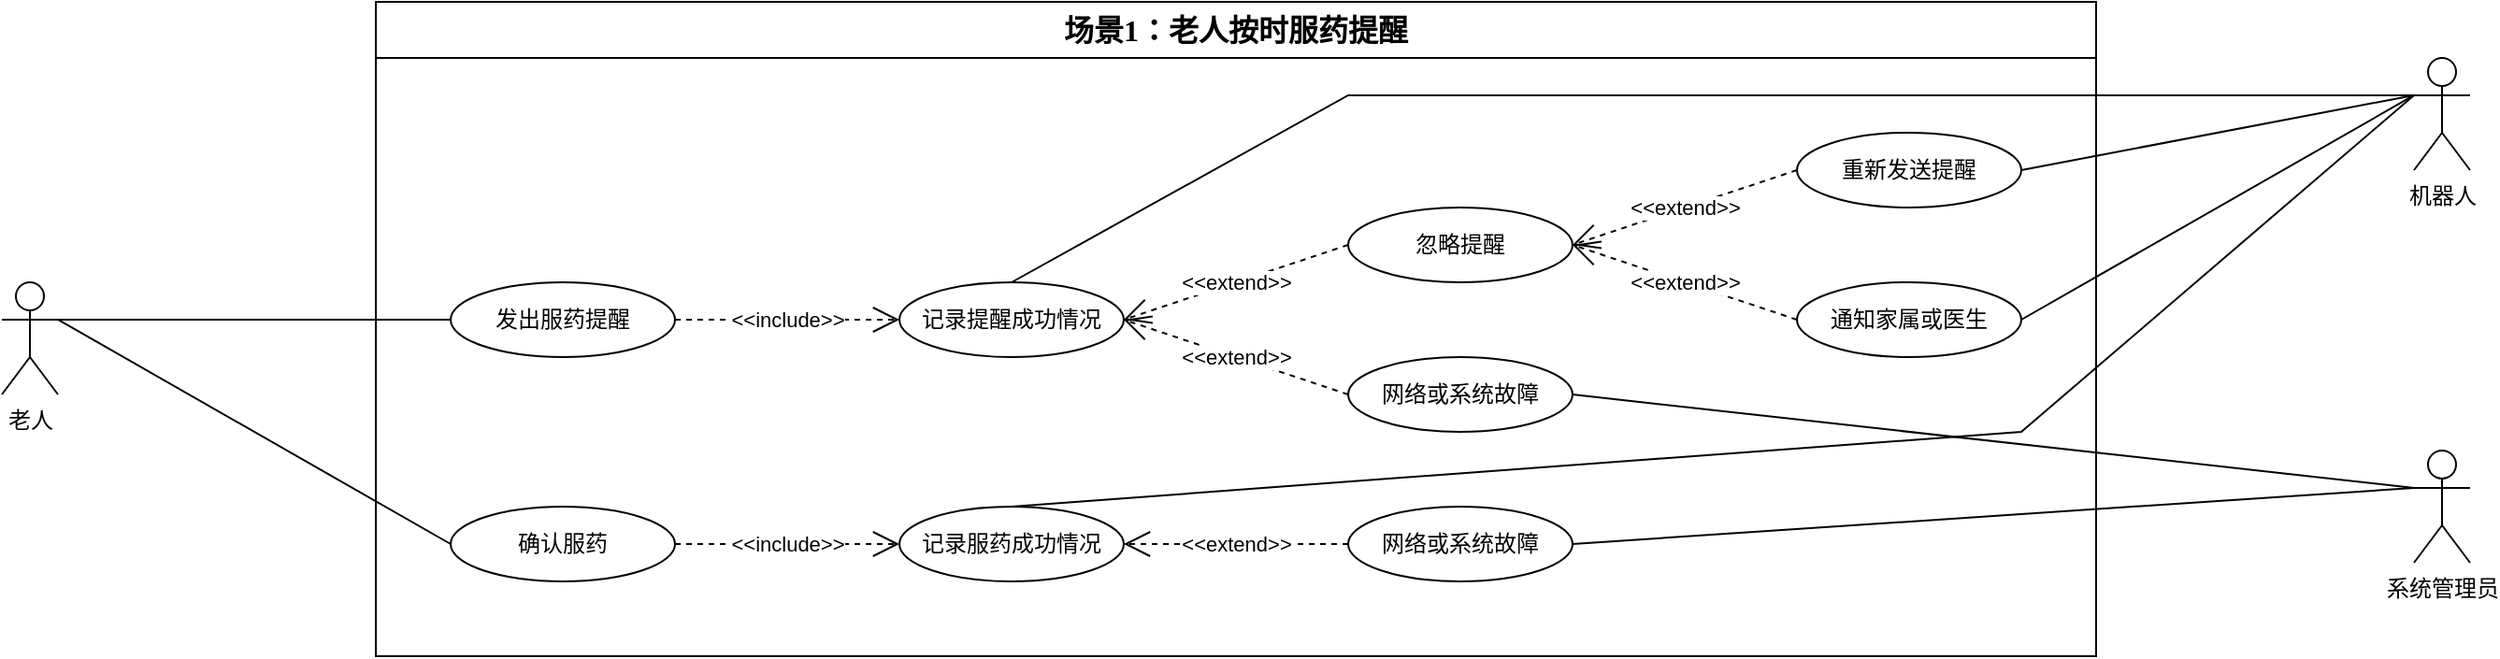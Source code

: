 <mxfile version="22.0.2" type="device">
  <diagram name="第 1 页" id="fSYWZaJNMlL_t06p-1oz">
    <mxGraphModel dx="1563" dy="1272" grid="1" gridSize="10" guides="1" tooltips="1" connect="1" arrows="1" fold="1" page="1" pageScale="1" pageWidth="827" pageHeight="1169" math="0" shadow="0">
      <root>
        <mxCell id="0" />
        <mxCell id="1" parent="0" />
        <mxCell id="fFm2WbIP_SEH0sZtQKVD-21" value="&lt;font face=&quot;新宋体&quot;&gt;老人&lt;/font&gt;" style="shape=umlActor;verticalLabelPosition=bottom;verticalAlign=top;html=1;" parent="1" vertex="1">
          <mxGeometry x="40" y="190" width="30" height="60" as="geometry" />
        </mxCell>
        <mxCell id="fFm2WbIP_SEH0sZtQKVD-22" value="&lt;font face=&quot;新宋体&quot;&gt;机器人&lt;/font&gt;" style="shape=umlActor;verticalLabelPosition=bottom;verticalAlign=top;html=1;" parent="1" vertex="1">
          <mxGeometry x="1330" y="70" width="30" height="60" as="geometry" />
        </mxCell>
        <mxCell id="fFm2WbIP_SEH0sZtQKVD-23" value="&lt;font face=&quot;新宋体&quot;&gt;系统管理员&lt;/font&gt;" style="shape=umlActor;verticalLabelPosition=bottom;verticalAlign=top;html=1;" parent="1" vertex="1">
          <mxGeometry x="1330" y="280" width="30" height="60" as="geometry" />
        </mxCell>
        <mxCell id="fFm2WbIP_SEH0sZtQKVD-63" value="&lt;font face=&quot;新宋体&quot;&gt;&lt;span style=&quot;font-size: 16px;&quot;&gt;场景1：老人按时服药提醒&lt;/span&gt;&lt;/font&gt;" style="swimlane;whiteSpace=wrap;html=1;startSize=30;" parent="1" vertex="1">
          <mxGeometry x="240" y="40" width="920" height="350" as="geometry">
            <mxRectangle x="240" y="40" width="240" height="30" as="alternateBounds" />
          </mxGeometry>
        </mxCell>
        <mxCell id="fFm2WbIP_SEH0sZtQKVD-24" value="发出服药提醒" style="ellipse;whiteSpace=wrap;html=1;" parent="fFm2WbIP_SEH0sZtQKVD-63" vertex="1">
          <mxGeometry x="40" y="150" width="120" height="40" as="geometry" />
        </mxCell>
        <mxCell id="fFm2WbIP_SEH0sZtQKVD-64" value="忽略提醒" style="ellipse;whiteSpace=wrap;html=1;" parent="fFm2WbIP_SEH0sZtQKVD-63" vertex="1">
          <mxGeometry x="520" y="110" width="120" height="40" as="geometry" />
        </mxCell>
        <mxCell id="fFm2WbIP_SEH0sZtQKVD-65" value="&amp;lt;&amp;lt;extend&amp;gt;&amp;gt;" style="endArrow=open;endSize=12;dashed=1;html=1;rounded=0;entryX=1;entryY=0.5;entryDx=0;entryDy=0;exitX=0;exitY=0.5;exitDx=0;exitDy=0;" parent="fFm2WbIP_SEH0sZtQKVD-63" source="fFm2WbIP_SEH0sZtQKVD-64" target="fFm2WbIP_SEH0sZtQKVD-47" edge="1">
          <mxGeometry width="160" relative="1" as="geometry">
            <mxPoint x="1010" y="500" as="sourcePoint" />
            <mxPoint x="400" y="130" as="targetPoint" />
          </mxGeometry>
        </mxCell>
        <mxCell id="NSTzoeEUeNAMsslBzwnI-1" value="通知家属或医生" style="ellipse;whiteSpace=wrap;html=1;" vertex="1" parent="fFm2WbIP_SEH0sZtQKVD-63">
          <mxGeometry x="760" y="150" width="120" height="40" as="geometry" />
        </mxCell>
        <mxCell id="NSTzoeEUeNAMsslBzwnI-2" value="&amp;lt;&amp;lt;extend&amp;gt;&amp;gt;" style="endArrow=open;endSize=12;dashed=1;html=1;rounded=0;entryX=1;entryY=0.5;entryDx=0;entryDy=0;exitX=0;exitY=0.5;exitDx=0;exitDy=0;" edge="1" parent="fFm2WbIP_SEH0sZtQKVD-63" source="NSTzoeEUeNAMsslBzwnI-1">
          <mxGeometry width="160" relative="1" as="geometry">
            <mxPoint x="1250" y="540" as="sourcePoint" />
            <mxPoint x="640" y="130" as="targetPoint" />
          </mxGeometry>
        </mxCell>
        <mxCell id="NSTzoeEUeNAMsslBzwnI-3" value="重新发送提醒" style="ellipse;whiteSpace=wrap;html=1;" vertex="1" parent="fFm2WbIP_SEH0sZtQKVD-63">
          <mxGeometry x="760" y="70" width="120" height="40" as="geometry" />
        </mxCell>
        <mxCell id="NSTzoeEUeNAMsslBzwnI-7" value="网络或系统故障" style="ellipse;whiteSpace=wrap;html=1;" vertex="1" parent="fFm2WbIP_SEH0sZtQKVD-63">
          <mxGeometry x="520" y="190" width="120" height="40" as="geometry" />
        </mxCell>
        <mxCell id="fFm2WbIP_SEH0sZtQKVD-47" value="记录提醒成功情况" style="ellipse;whiteSpace=wrap;html=1;" parent="fFm2WbIP_SEH0sZtQKVD-63" vertex="1">
          <mxGeometry x="280" y="150" width="120" height="40" as="geometry" />
        </mxCell>
        <mxCell id="fFm2WbIP_SEH0sZtQKVD-26" value="&amp;lt;&amp;lt;include&amp;gt;&amp;gt;" style="endArrow=open;endSize=12;dashed=1;html=1;rounded=0;exitX=1;exitY=0.5;exitDx=0;exitDy=0;entryX=0;entryY=0.5;entryDx=0;entryDy=0;" parent="fFm2WbIP_SEH0sZtQKVD-63" source="fFm2WbIP_SEH0sZtQKVD-24" target="fFm2WbIP_SEH0sZtQKVD-47" edge="1">
          <mxGeometry width="160" relative="1" as="geometry">
            <mxPoint x="100" y="150" as="sourcePoint" />
            <mxPoint x="240" y="100" as="targetPoint" />
          </mxGeometry>
        </mxCell>
        <mxCell id="NSTzoeEUeNAMsslBzwnI-8" value="&amp;lt;&amp;lt;extend&amp;gt;&amp;gt;" style="endArrow=open;endSize=12;dashed=1;html=1;rounded=0;exitX=0;exitY=0.5;exitDx=0;exitDy=0;entryX=1;entryY=0.5;entryDx=0;entryDy=0;" edge="1" parent="fFm2WbIP_SEH0sZtQKVD-63" source="NSTzoeEUeNAMsslBzwnI-7" target="fFm2WbIP_SEH0sZtQKVD-47">
          <mxGeometry width="160" relative="1" as="geometry">
            <mxPoint x="530" y="140" as="sourcePoint" />
            <mxPoint x="400" y="130" as="targetPoint" />
          </mxGeometry>
        </mxCell>
        <mxCell id="NSTzoeEUeNAMsslBzwnI-10" value="确认服药" style="ellipse;whiteSpace=wrap;html=1;" vertex="1" parent="fFm2WbIP_SEH0sZtQKVD-63">
          <mxGeometry x="40" y="270" width="120" height="40" as="geometry" />
        </mxCell>
        <mxCell id="NSTzoeEUeNAMsslBzwnI-13" value="网络或系统故障" style="ellipse;whiteSpace=wrap;html=1;" vertex="1" parent="fFm2WbIP_SEH0sZtQKVD-63">
          <mxGeometry x="520" y="270" width="120" height="40" as="geometry" />
        </mxCell>
        <mxCell id="NSTzoeEUeNAMsslBzwnI-14" value="记录服药成功情况" style="ellipse;whiteSpace=wrap;html=1;" vertex="1" parent="fFm2WbIP_SEH0sZtQKVD-63">
          <mxGeometry x="280" y="270" width="120" height="40" as="geometry" />
        </mxCell>
        <mxCell id="NSTzoeEUeNAMsslBzwnI-15" value="&amp;lt;&amp;lt;include&amp;gt;&amp;gt;" style="endArrow=open;endSize=12;dashed=1;html=1;rounded=0;exitX=1;exitY=0.5;exitDx=0;exitDy=0;entryX=0;entryY=0.5;entryDx=0;entryDy=0;" edge="1" parent="fFm2WbIP_SEH0sZtQKVD-63" source="NSTzoeEUeNAMsslBzwnI-10" target="NSTzoeEUeNAMsslBzwnI-14">
          <mxGeometry width="160" relative="1" as="geometry">
            <mxPoint x="100" y="270" as="sourcePoint" />
            <mxPoint x="240" y="220" as="targetPoint" />
          </mxGeometry>
        </mxCell>
        <mxCell id="NSTzoeEUeNAMsslBzwnI-16" value="&amp;lt;&amp;lt;extend&amp;gt;&amp;gt;" style="endArrow=open;endSize=12;dashed=1;html=1;rounded=0;exitX=0;exitY=0.5;exitDx=0;exitDy=0;entryX=1;entryY=0.5;entryDx=0;entryDy=0;" edge="1" parent="fFm2WbIP_SEH0sZtQKVD-63" source="NSTzoeEUeNAMsslBzwnI-13" target="NSTzoeEUeNAMsslBzwnI-14">
          <mxGeometry width="160" relative="1" as="geometry">
            <mxPoint x="530" y="260" as="sourcePoint" />
            <mxPoint x="400" y="250" as="targetPoint" />
          </mxGeometry>
        </mxCell>
        <mxCell id="NSTzoeEUeNAMsslBzwnI-4" value="&amp;lt;&amp;lt;extend&amp;gt;&amp;gt;" style="endArrow=open;endSize=12;dashed=1;html=1;rounded=0;exitX=0;exitY=0.5;exitDx=0;exitDy=0;" edge="1" parent="1">
          <mxGeometry width="160" relative="1" as="geometry">
            <mxPoint x="1000" y="130" as="sourcePoint" />
            <mxPoint x="880" y="170" as="targetPoint" />
          </mxGeometry>
        </mxCell>
        <mxCell id="NSTzoeEUeNAMsslBzwnI-17" value="" style="endArrow=none;html=1;rounded=0;entryX=0;entryY=0.5;entryDx=0;entryDy=0;exitX=1;exitY=0.333;exitDx=0;exitDy=0;exitPerimeter=0;" edge="1" parent="1" source="fFm2WbIP_SEH0sZtQKVD-21" target="fFm2WbIP_SEH0sZtQKVD-24">
          <mxGeometry width="50" height="50" relative="1" as="geometry">
            <mxPoint x="110" y="150" as="sourcePoint" />
            <mxPoint x="160" y="100" as="targetPoint" />
          </mxGeometry>
        </mxCell>
        <mxCell id="NSTzoeEUeNAMsslBzwnI-18" value="" style="endArrow=none;html=1;rounded=0;entryX=0;entryY=0.5;entryDx=0;entryDy=0;exitX=1;exitY=0.333;exitDx=0;exitDy=0;exitPerimeter=0;" edge="1" parent="1" source="fFm2WbIP_SEH0sZtQKVD-21" target="NSTzoeEUeNAMsslBzwnI-10">
          <mxGeometry width="50" height="50" relative="1" as="geometry">
            <mxPoint x="150" y="400" as="sourcePoint" />
            <mxPoint x="200" y="350" as="targetPoint" />
          </mxGeometry>
        </mxCell>
        <mxCell id="NSTzoeEUeNAMsslBzwnI-19" value="" style="endArrow=none;html=1;rounded=0;entryX=0;entryY=0.333;entryDx=0;entryDy=0;entryPerimeter=0;exitX=1;exitY=0.5;exitDx=0;exitDy=0;" edge="1" parent="1" source="NSTzoeEUeNAMsslBzwnI-13" target="fFm2WbIP_SEH0sZtQKVD-23">
          <mxGeometry width="50" height="50" relative="1" as="geometry">
            <mxPoint x="930" y="480" as="sourcePoint" />
            <mxPoint x="980" y="430" as="targetPoint" />
          </mxGeometry>
        </mxCell>
        <mxCell id="NSTzoeEUeNAMsslBzwnI-20" value="" style="endArrow=none;html=1;rounded=0;entryX=0;entryY=0.333;entryDx=0;entryDy=0;entryPerimeter=0;exitX=1;exitY=0.5;exitDx=0;exitDy=0;" edge="1" parent="1" source="NSTzoeEUeNAMsslBzwnI-7" target="fFm2WbIP_SEH0sZtQKVD-23">
          <mxGeometry width="50" height="50" relative="1" as="geometry">
            <mxPoint x="860" y="510" as="sourcePoint" />
            <mxPoint x="910" y="460" as="targetPoint" />
          </mxGeometry>
        </mxCell>
        <mxCell id="NSTzoeEUeNAMsslBzwnI-22" value="" style="endArrow=none;html=1;rounded=0;entryX=0;entryY=0.333;entryDx=0;entryDy=0;entryPerimeter=0;exitX=1;exitY=0.5;exitDx=0;exitDy=0;" edge="1" parent="1" source="NSTzoeEUeNAMsslBzwnI-3" target="fFm2WbIP_SEH0sZtQKVD-22">
          <mxGeometry width="50" height="50" relative="1" as="geometry">
            <mxPoint x="620" y="520" as="sourcePoint" />
            <mxPoint x="670" y="470" as="targetPoint" />
          </mxGeometry>
        </mxCell>
        <mxCell id="NSTzoeEUeNAMsslBzwnI-23" value="" style="endArrow=none;html=1;rounded=0;entryX=0;entryY=0.333;entryDx=0;entryDy=0;entryPerimeter=0;exitX=1;exitY=0.5;exitDx=0;exitDy=0;" edge="1" parent="1" source="NSTzoeEUeNAMsslBzwnI-1" target="fFm2WbIP_SEH0sZtQKVD-22">
          <mxGeometry width="50" height="50" relative="1" as="geometry">
            <mxPoint x="1200" y="230" as="sourcePoint" />
            <mxPoint x="1250" y="180" as="targetPoint" />
          </mxGeometry>
        </mxCell>
        <mxCell id="NSTzoeEUeNAMsslBzwnI-24" value="" style="endArrow=none;html=1;rounded=0;exitX=0.5;exitY=0;exitDx=0;exitDy=0;entryX=0;entryY=0.333;entryDx=0;entryDy=0;entryPerimeter=0;" edge="1" parent="1" source="fFm2WbIP_SEH0sZtQKVD-47" target="fFm2WbIP_SEH0sZtQKVD-22">
          <mxGeometry width="50" height="50" relative="1" as="geometry">
            <mxPoint x="600" y="290" as="sourcePoint" />
            <mxPoint x="650" y="240" as="targetPoint" />
            <Array as="points">
              <mxPoint x="760" y="90" />
            </Array>
          </mxGeometry>
        </mxCell>
        <mxCell id="NSTzoeEUeNAMsslBzwnI-25" value="" style="endArrow=none;html=1;rounded=0;exitX=0.5;exitY=0;exitDx=0;exitDy=0;entryX=0;entryY=0.333;entryDx=0;entryDy=0;entryPerimeter=0;" edge="1" parent="1" source="NSTzoeEUeNAMsslBzwnI-14" target="fFm2WbIP_SEH0sZtQKVD-22">
          <mxGeometry width="50" height="50" relative="1" as="geometry">
            <mxPoint x="590" y="290" as="sourcePoint" />
            <mxPoint x="640" y="240" as="targetPoint" />
            <Array as="points">
              <mxPoint x="1120" y="270" />
            </Array>
          </mxGeometry>
        </mxCell>
      </root>
    </mxGraphModel>
  </diagram>
</mxfile>
